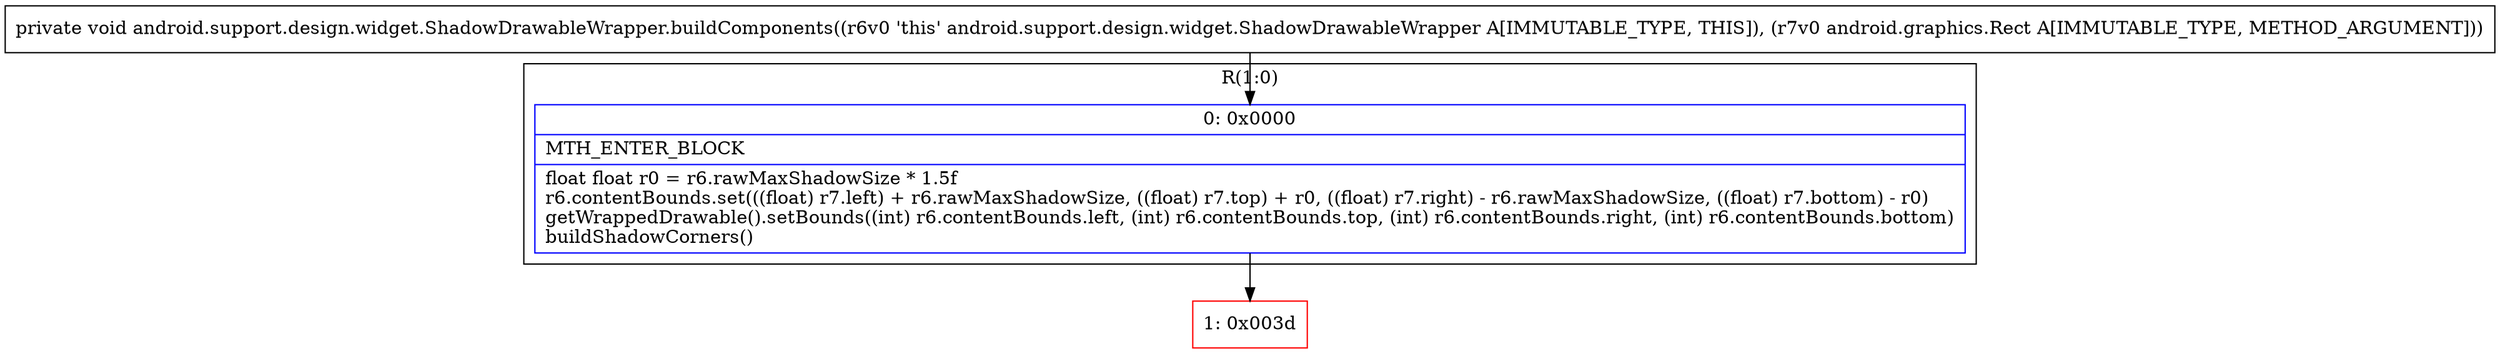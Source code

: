 digraph "CFG forandroid.support.design.widget.ShadowDrawableWrapper.buildComponents(Landroid\/graphics\/Rect;)V" {
subgraph cluster_Region_1171474283 {
label = "R(1:0)";
node [shape=record,color=blue];
Node_0 [shape=record,label="{0\:\ 0x0000|MTH_ENTER_BLOCK\l|float float r0 = r6.rawMaxShadowSize * 1.5f\lr6.contentBounds.set(((float) r7.left) + r6.rawMaxShadowSize, ((float) r7.top) + r0, ((float) r7.right) \- r6.rawMaxShadowSize, ((float) r7.bottom) \- r0)\lgetWrappedDrawable().setBounds((int) r6.contentBounds.left, (int) r6.contentBounds.top, (int) r6.contentBounds.right, (int) r6.contentBounds.bottom)\lbuildShadowCorners()\l}"];
}
Node_1 [shape=record,color=red,label="{1\:\ 0x003d}"];
MethodNode[shape=record,label="{private void android.support.design.widget.ShadowDrawableWrapper.buildComponents((r6v0 'this' android.support.design.widget.ShadowDrawableWrapper A[IMMUTABLE_TYPE, THIS]), (r7v0 android.graphics.Rect A[IMMUTABLE_TYPE, METHOD_ARGUMENT])) }"];
MethodNode -> Node_0;
Node_0 -> Node_1;
}

